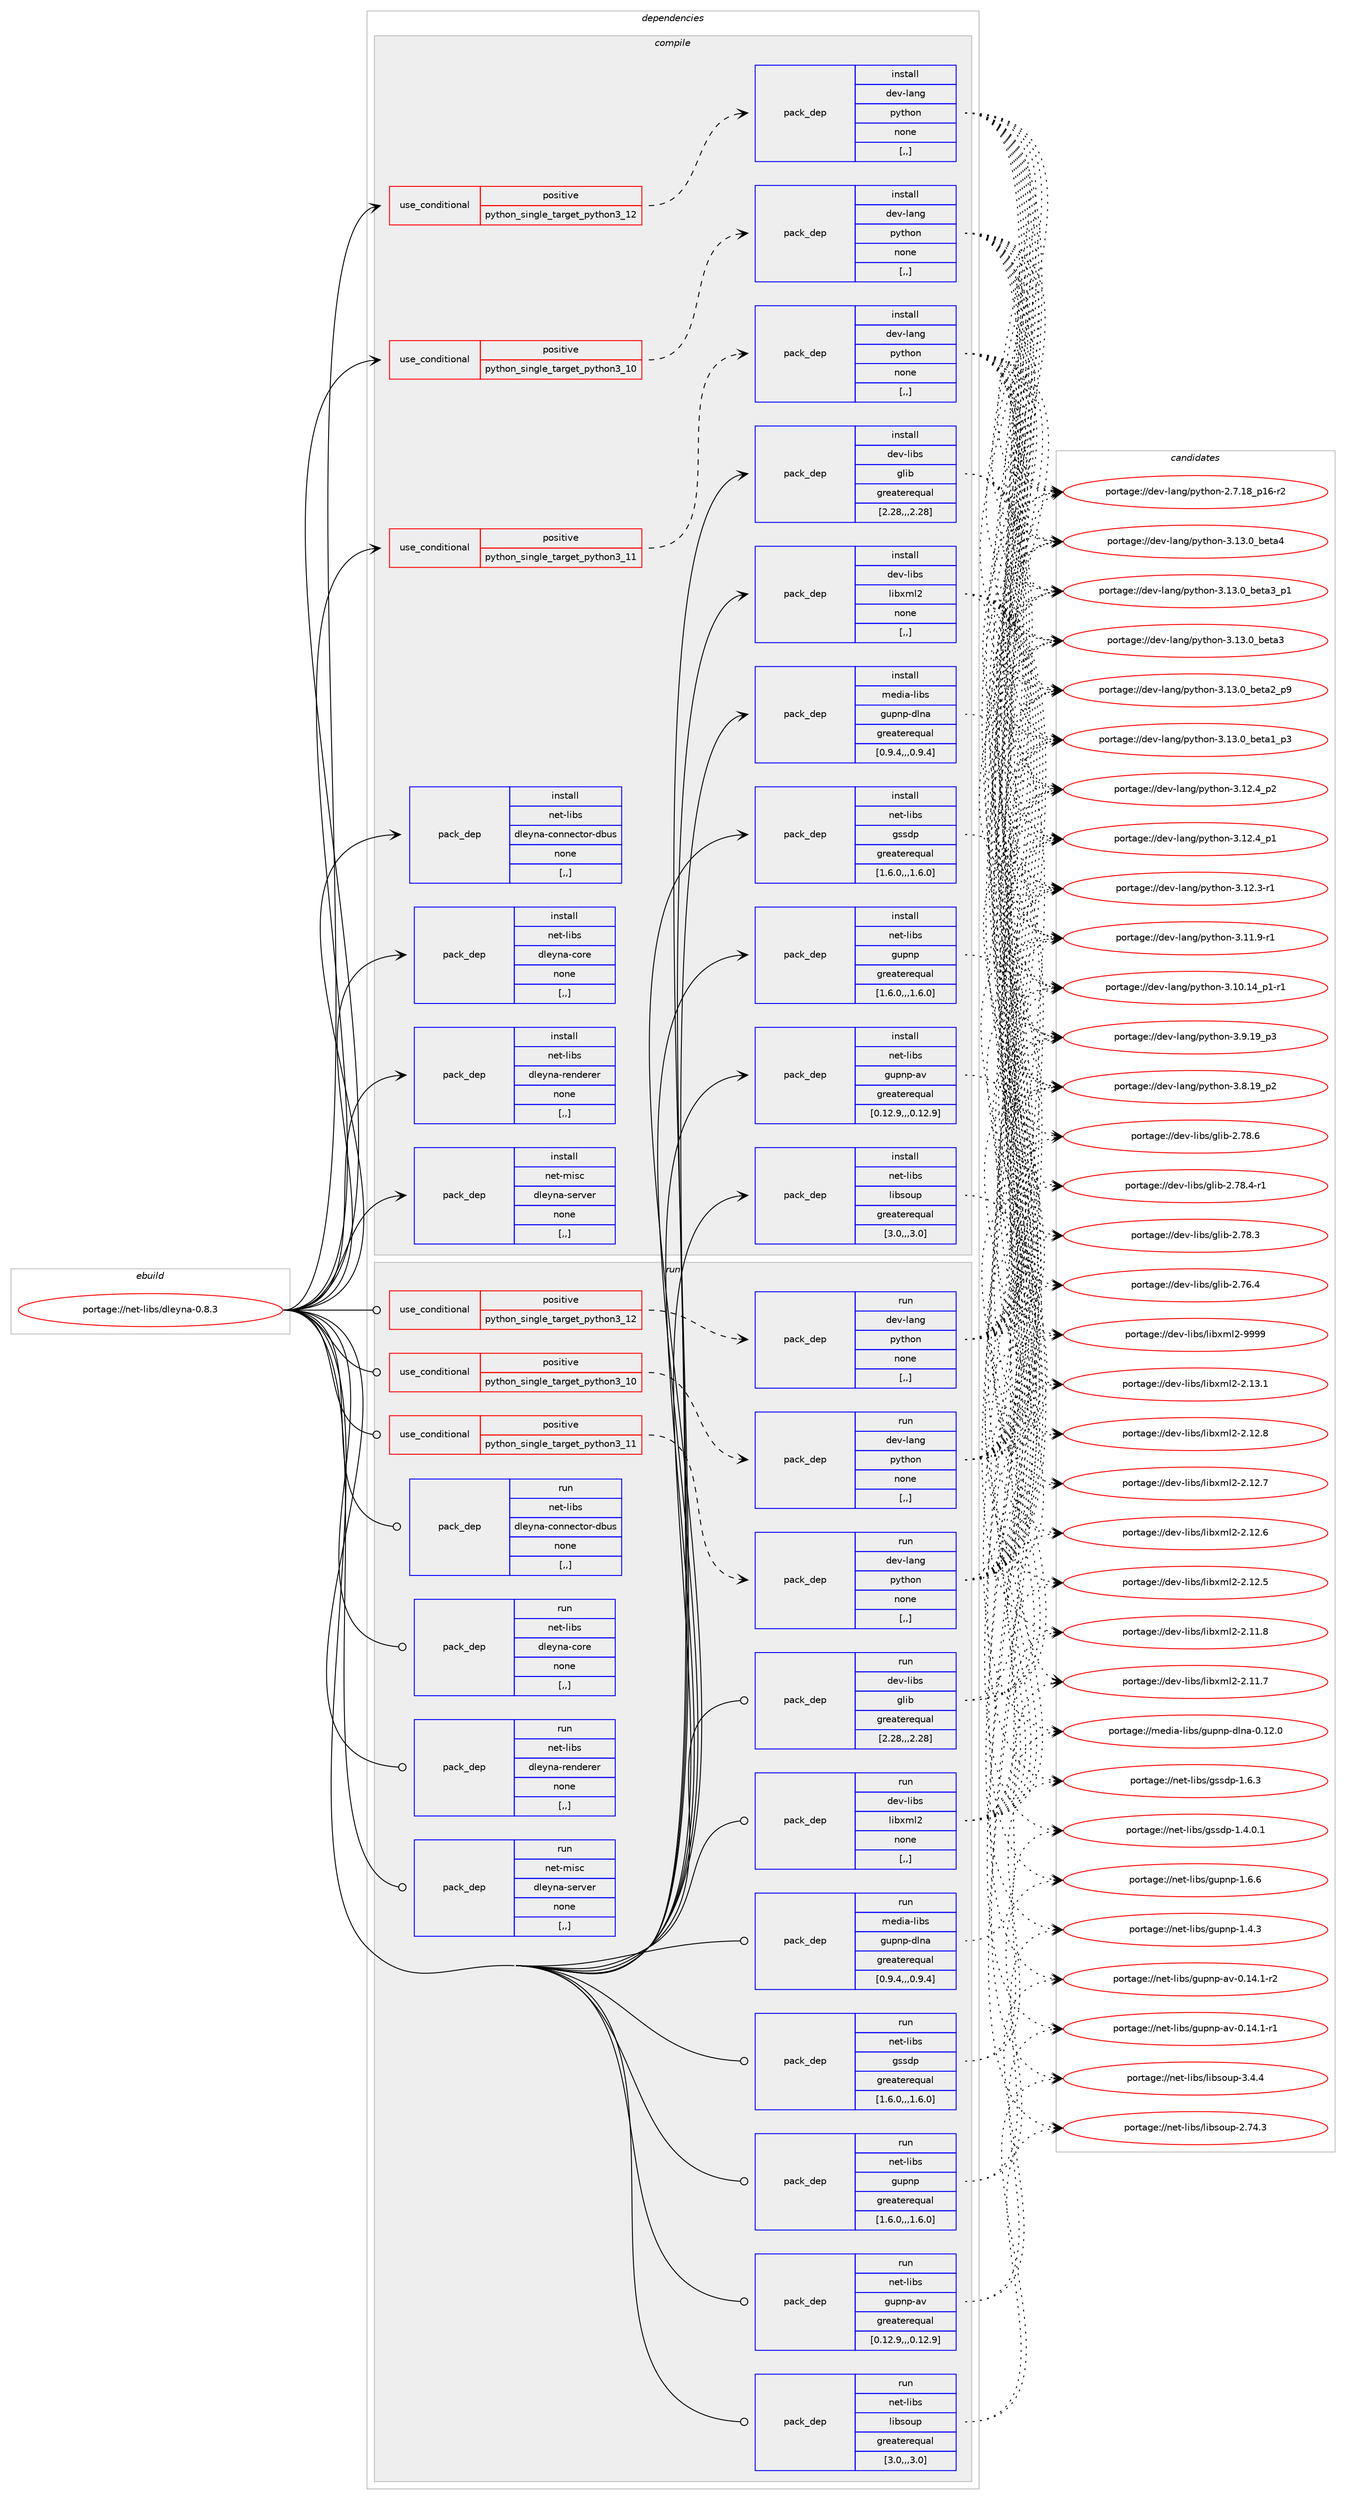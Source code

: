 digraph prolog {

# *************
# Graph options
# *************

newrank=true;
concentrate=true;
compound=true;
graph [rankdir=LR,fontname=Helvetica,fontsize=10,ranksep=1.5];#, ranksep=2.5, nodesep=0.2];
edge  [arrowhead=vee];
node  [fontname=Helvetica,fontsize=10];

# **********
# The ebuild
# **********

subgraph cluster_leftcol {
color=gray;
label=<<i>ebuild</i>>;
id [label="portage://net-libs/dleyna-0.8.3", color=red, width=4, href="../net-libs/dleyna-0.8.3.svg"];
}

# ****************
# The dependencies
# ****************

subgraph cluster_midcol {
color=gray;
label=<<i>dependencies</i>>;
subgraph cluster_compile {
fillcolor="#eeeeee";
style=filled;
label=<<i>compile</i>>;
subgraph cond93235 {
dependency357845 [label=<<TABLE BORDER="0" CELLBORDER="1" CELLSPACING="0" CELLPADDING="4"><TR><TD ROWSPAN="3" CELLPADDING="10">use_conditional</TD></TR><TR><TD>positive</TD></TR><TR><TD>python_single_target_python3_10</TD></TR></TABLE>>, shape=none, color=red];
subgraph pack261969 {
dependency357846 [label=<<TABLE BORDER="0" CELLBORDER="1" CELLSPACING="0" CELLPADDING="4" WIDTH="220"><TR><TD ROWSPAN="6" CELLPADDING="30">pack_dep</TD></TR><TR><TD WIDTH="110">install</TD></TR><TR><TD>dev-lang</TD></TR><TR><TD>python</TD></TR><TR><TD>none</TD></TR><TR><TD>[,,]</TD></TR></TABLE>>, shape=none, color=blue];
}
dependency357845:e -> dependency357846:w [weight=20,style="dashed",arrowhead="vee"];
}
id:e -> dependency357845:w [weight=20,style="solid",arrowhead="vee"];
subgraph cond93236 {
dependency357847 [label=<<TABLE BORDER="0" CELLBORDER="1" CELLSPACING="0" CELLPADDING="4"><TR><TD ROWSPAN="3" CELLPADDING="10">use_conditional</TD></TR><TR><TD>positive</TD></TR><TR><TD>python_single_target_python3_11</TD></TR></TABLE>>, shape=none, color=red];
subgraph pack261970 {
dependency357848 [label=<<TABLE BORDER="0" CELLBORDER="1" CELLSPACING="0" CELLPADDING="4" WIDTH="220"><TR><TD ROWSPAN="6" CELLPADDING="30">pack_dep</TD></TR><TR><TD WIDTH="110">install</TD></TR><TR><TD>dev-lang</TD></TR><TR><TD>python</TD></TR><TR><TD>none</TD></TR><TR><TD>[,,]</TD></TR></TABLE>>, shape=none, color=blue];
}
dependency357847:e -> dependency357848:w [weight=20,style="dashed",arrowhead="vee"];
}
id:e -> dependency357847:w [weight=20,style="solid",arrowhead="vee"];
subgraph cond93237 {
dependency357849 [label=<<TABLE BORDER="0" CELLBORDER="1" CELLSPACING="0" CELLPADDING="4"><TR><TD ROWSPAN="3" CELLPADDING="10">use_conditional</TD></TR><TR><TD>positive</TD></TR><TR><TD>python_single_target_python3_12</TD></TR></TABLE>>, shape=none, color=red];
subgraph pack261971 {
dependency357850 [label=<<TABLE BORDER="0" CELLBORDER="1" CELLSPACING="0" CELLPADDING="4" WIDTH="220"><TR><TD ROWSPAN="6" CELLPADDING="30">pack_dep</TD></TR><TR><TD WIDTH="110">install</TD></TR><TR><TD>dev-lang</TD></TR><TR><TD>python</TD></TR><TR><TD>none</TD></TR><TR><TD>[,,]</TD></TR></TABLE>>, shape=none, color=blue];
}
dependency357849:e -> dependency357850:w [weight=20,style="dashed",arrowhead="vee"];
}
id:e -> dependency357849:w [weight=20,style="solid",arrowhead="vee"];
subgraph pack261972 {
dependency357851 [label=<<TABLE BORDER="0" CELLBORDER="1" CELLSPACING="0" CELLPADDING="4" WIDTH="220"><TR><TD ROWSPAN="6" CELLPADDING="30">pack_dep</TD></TR><TR><TD WIDTH="110">install</TD></TR><TR><TD>dev-libs</TD></TR><TR><TD>glib</TD></TR><TR><TD>greaterequal</TD></TR><TR><TD>[2.28,,,2.28]</TD></TR></TABLE>>, shape=none, color=blue];
}
id:e -> dependency357851:w [weight=20,style="solid",arrowhead="vee"];
subgraph pack261973 {
dependency357852 [label=<<TABLE BORDER="0" CELLBORDER="1" CELLSPACING="0" CELLPADDING="4" WIDTH="220"><TR><TD ROWSPAN="6" CELLPADDING="30">pack_dep</TD></TR><TR><TD WIDTH="110">install</TD></TR><TR><TD>dev-libs</TD></TR><TR><TD>libxml2</TD></TR><TR><TD>none</TD></TR><TR><TD>[,,]</TD></TR></TABLE>>, shape=none, color=blue];
}
id:e -> dependency357852:w [weight=20,style="solid",arrowhead="vee"];
subgraph pack261974 {
dependency357853 [label=<<TABLE BORDER="0" CELLBORDER="1" CELLSPACING="0" CELLPADDING="4" WIDTH="220"><TR><TD ROWSPAN="6" CELLPADDING="30">pack_dep</TD></TR><TR><TD WIDTH="110">install</TD></TR><TR><TD>media-libs</TD></TR><TR><TD>gupnp-dlna</TD></TR><TR><TD>greaterequal</TD></TR><TR><TD>[0.9.4,,,0.9.4]</TD></TR></TABLE>>, shape=none, color=blue];
}
id:e -> dependency357853:w [weight=20,style="solid",arrowhead="vee"];
subgraph pack261975 {
dependency357854 [label=<<TABLE BORDER="0" CELLBORDER="1" CELLSPACING="0" CELLPADDING="4" WIDTH="220"><TR><TD ROWSPAN="6" CELLPADDING="30">pack_dep</TD></TR><TR><TD WIDTH="110">install</TD></TR><TR><TD>net-libs</TD></TR><TR><TD>gssdp</TD></TR><TR><TD>greaterequal</TD></TR><TR><TD>[1.6.0,,,1.6.0]</TD></TR></TABLE>>, shape=none, color=blue];
}
id:e -> dependency357854:w [weight=20,style="solid",arrowhead="vee"];
subgraph pack261976 {
dependency357855 [label=<<TABLE BORDER="0" CELLBORDER="1" CELLSPACING="0" CELLPADDING="4" WIDTH="220"><TR><TD ROWSPAN="6" CELLPADDING="30">pack_dep</TD></TR><TR><TD WIDTH="110">install</TD></TR><TR><TD>net-libs</TD></TR><TR><TD>gupnp</TD></TR><TR><TD>greaterequal</TD></TR><TR><TD>[1.6.0,,,1.6.0]</TD></TR></TABLE>>, shape=none, color=blue];
}
id:e -> dependency357855:w [weight=20,style="solid",arrowhead="vee"];
subgraph pack261977 {
dependency357856 [label=<<TABLE BORDER="0" CELLBORDER="1" CELLSPACING="0" CELLPADDING="4" WIDTH="220"><TR><TD ROWSPAN="6" CELLPADDING="30">pack_dep</TD></TR><TR><TD WIDTH="110">install</TD></TR><TR><TD>net-libs</TD></TR><TR><TD>gupnp-av</TD></TR><TR><TD>greaterequal</TD></TR><TR><TD>[0.12.9,,,0.12.9]</TD></TR></TABLE>>, shape=none, color=blue];
}
id:e -> dependency357856:w [weight=20,style="solid",arrowhead="vee"];
subgraph pack261978 {
dependency357857 [label=<<TABLE BORDER="0" CELLBORDER="1" CELLSPACING="0" CELLPADDING="4" WIDTH="220"><TR><TD ROWSPAN="6" CELLPADDING="30">pack_dep</TD></TR><TR><TD WIDTH="110">install</TD></TR><TR><TD>net-libs</TD></TR><TR><TD>libsoup</TD></TR><TR><TD>greaterequal</TD></TR><TR><TD>[3.0,,,3.0]</TD></TR></TABLE>>, shape=none, color=blue];
}
id:e -> dependency357857:w [weight=20,style="solid",arrowhead="vee"];
subgraph pack261979 {
dependency357858 [label=<<TABLE BORDER="0" CELLBORDER="1" CELLSPACING="0" CELLPADDING="4" WIDTH="220"><TR><TD ROWSPAN="6" CELLPADDING="30">pack_dep</TD></TR><TR><TD WIDTH="110">install</TD></TR><TR><TD>net-libs</TD></TR><TR><TD>dleyna-connector-dbus</TD></TR><TR><TD>none</TD></TR><TR><TD>[,,]</TD></TR></TABLE>>, shape=none, color=blue];
}
id:e -> dependency357858:w [weight=20,style="solid",arrowhead="vee"];
subgraph pack261980 {
dependency357859 [label=<<TABLE BORDER="0" CELLBORDER="1" CELLSPACING="0" CELLPADDING="4" WIDTH="220"><TR><TD ROWSPAN="6" CELLPADDING="30">pack_dep</TD></TR><TR><TD WIDTH="110">install</TD></TR><TR><TD>net-libs</TD></TR><TR><TD>dleyna-core</TD></TR><TR><TD>none</TD></TR><TR><TD>[,,]</TD></TR></TABLE>>, shape=none, color=blue];
}
id:e -> dependency357859:w [weight=20,style="solid",arrowhead="vee"];
subgraph pack261981 {
dependency357860 [label=<<TABLE BORDER="0" CELLBORDER="1" CELLSPACING="0" CELLPADDING="4" WIDTH="220"><TR><TD ROWSPAN="6" CELLPADDING="30">pack_dep</TD></TR><TR><TD WIDTH="110">install</TD></TR><TR><TD>net-libs</TD></TR><TR><TD>dleyna-renderer</TD></TR><TR><TD>none</TD></TR><TR><TD>[,,]</TD></TR></TABLE>>, shape=none, color=blue];
}
id:e -> dependency357860:w [weight=20,style="solid",arrowhead="vee"];
subgraph pack261982 {
dependency357861 [label=<<TABLE BORDER="0" CELLBORDER="1" CELLSPACING="0" CELLPADDING="4" WIDTH="220"><TR><TD ROWSPAN="6" CELLPADDING="30">pack_dep</TD></TR><TR><TD WIDTH="110">install</TD></TR><TR><TD>net-misc</TD></TR><TR><TD>dleyna-server</TD></TR><TR><TD>none</TD></TR><TR><TD>[,,]</TD></TR></TABLE>>, shape=none, color=blue];
}
id:e -> dependency357861:w [weight=20,style="solid",arrowhead="vee"];
}
subgraph cluster_compileandrun {
fillcolor="#eeeeee";
style=filled;
label=<<i>compile and run</i>>;
}
subgraph cluster_run {
fillcolor="#eeeeee";
style=filled;
label=<<i>run</i>>;
subgraph cond93238 {
dependency357862 [label=<<TABLE BORDER="0" CELLBORDER="1" CELLSPACING="0" CELLPADDING="4"><TR><TD ROWSPAN="3" CELLPADDING="10">use_conditional</TD></TR><TR><TD>positive</TD></TR><TR><TD>python_single_target_python3_10</TD></TR></TABLE>>, shape=none, color=red];
subgraph pack261983 {
dependency357863 [label=<<TABLE BORDER="0" CELLBORDER="1" CELLSPACING="0" CELLPADDING="4" WIDTH="220"><TR><TD ROWSPAN="6" CELLPADDING="30">pack_dep</TD></TR><TR><TD WIDTH="110">run</TD></TR><TR><TD>dev-lang</TD></TR><TR><TD>python</TD></TR><TR><TD>none</TD></TR><TR><TD>[,,]</TD></TR></TABLE>>, shape=none, color=blue];
}
dependency357862:e -> dependency357863:w [weight=20,style="dashed",arrowhead="vee"];
}
id:e -> dependency357862:w [weight=20,style="solid",arrowhead="odot"];
subgraph cond93239 {
dependency357864 [label=<<TABLE BORDER="0" CELLBORDER="1" CELLSPACING="0" CELLPADDING="4"><TR><TD ROWSPAN="3" CELLPADDING="10">use_conditional</TD></TR><TR><TD>positive</TD></TR><TR><TD>python_single_target_python3_11</TD></TR></TABLE>>, shape=none, color=red];
subgraph pack261984 {
dependency357865 [label=<<TABLE BORDER="0" CELLBORDER="1" CELLSPACING="0" CELLPADDING="4" WIDTH="220"><TR><TD ROWSPAN="6" CELLPADDING="30">pack_dep</TD></TR><TR><TD WIDTH="110">run</TD></TR><TR><TD>dev-lang</TD></TR><TR><TD>python</TD></TR><TR><TD>none</TD></TR><TR><TD>[,,]</TD></TR></TABLE>>, shape=none, color=blue];
}
dependency357864:e -> dependency357865:w [weight=20,style="dashed",arrowhead="vee"];
}
id:e -> dependency357864:w [weight=20,style="solid",arrowhead="odot"];
subgraph cond93240 {
dependency357866 [label=<<TABLE BORDER="0" CELLBORDER="1" CELLSPACING="0" CELLPADDING="4"><TR><TD ROWSPAN="3" CELLPADDING="10">use_conditional</TD></TR><TR><TD>positive</TD></TR><TR><TD>python_single_target_python3_12</TD></TR></TABLE>>, shape=none, color=red];
subgraph pack261985 {
dependency357867 [label=<<TABLE BORDER="0" CELLBORDER="1" CELLSPACING="0" CELLPADDING="4" WIDTH="220"><TR><TD ROWSPAN="6" CELLPADDING="30">pack_dep</TD></TR><TR><TD WIDTH="110">run</TD></TR><TR><TD>dev-lang</TD></TR><TR><TD>python</TD></TR><TR><TD>none</TD></TR><TR><TD>[,,]</TD></TR></TABLE>>, shape=none, color=blue];
}
dependency357866:e -> dependency357867:w [weight=20,style="dashed",arrowhead="vee"];
}
id:e -> dependency357866:w [weight=20,style="solid",arrowhead="odot"];
subgraph pack261986 {
dependency357868 [label=<<TABLE BORDER="0" CELLBORDER="1" CELLSPACING="0" CELLPADDING="4" WIDTH="220"><TR><TD ROWSPAN="6" CELLPADDING="30">pack_dep</TD></TR><TR><TD WIDTH="110">run</TD></TR><TR><TD>dev-libs</TD></TR><TR><TD>glib</TD></TR><TR><TD>greaterequal</TD></TR><TR><TD>[2.28,,,2.28]</TD></TR></TABLE>>, shape=none, color=blue];
}
id:e -> dependency357868:w [weight=20,style="solid",arrowhead="odot"];
subgraph pack261987 {
dependency357869 [label=<<TABLE BORDER="0" CELLBORDER="1" CELLSPACING="0" CELLPADDING="4" WIDTH="220"><TR><TD ROWSPAN="6" CELLPADDING="30">pack_dep</TD></TR><TR><TD WIDTH="110">run</TD></TR><TR><TD>dev-libs</TD></TR><TR><TD>libxml2</TD></TR><TR><TD>none</TD></TR><TR><TD>[,,]</TD></TR></TABLE>>, shape=none, color=blue];
}
id:e -> dependency357869:w [weight=20,style="solid",arrowhead="odot"];
subgraph pack261988 {
dependency357870 [label=<<TABLE BORDER="0" CELLBORDER="1" CELLSPACING="0" CELLPADDING="4" WIDTH="220"><TR><TD ROWSPAN="6" CELLPADDING="30">pack_dep</TD></TR><TR><TD WIDTH="110">run</TD></TR><TR><TD>media-libs</TD></TR><TR><TD>gupnp-dlna</TD></TR><TR><TD>greaterequal</TD></TR><TR><TD>[0.9.4,,,0.9.4]</TD></TR></TABLE>>, shape=none, color=blue];
}
id:e -> dependency357870:w [weight=20,style="solid",arrowhead="odot"];
subgraph pack261989 {
dependency357871 [label=<<TABLE BORDER="0" CELLBORDER="1" CELLSPACING="0" CELLPADDING="4" WIDTH="220"><TR><TD ROWSPAN="6" CELLPADDING="30">pack_dep</TD></TR><TR><TD WIDTH="110">run</TD></TR><TR><TD>net-libs</TD></TR><TR><TD>gssdp</TD></TR><TR><TD>greaterequal</TD></TR><TR><TD>[1.6.0,,,1.6.0]</TD></TR></TABLE>>, shape=none, color=blue];
}
id:e -> dependency357871:w [weight=20,style="solid",arrowhead="odot"];
subgraph pack261990 {
dependency357872 [label=<<TABLE BORDER="0" CELLBORDER="1" CELLSPACING="0" CELLPADDING="4" WIDTH="220"><TR><TD ROWSPAN="6" CELLPADDING="30">pack_dep</TD></TR><TR><TD WIDTH="110">run</TD></TR><TR><TD>net-libs</TD></TR><TR><TD>gupnp</TD></TR><TR><TD>greaterequal</TD></TR><TR><TD>[1.6.0,,,1.6.0]</TD></TR></TABLE>>, shape=none, color=blue];
}
id:e -> dependency357872:w [weight=20,style="solid",arrowhead="odot"];
subgraph pack261991 {
dependency357873 [label=<<TABLE BORDER="0" CELLBORDER="1" CELLSPACING="0" CELLPADDING="4" WIDTH="220"><TR><TD ROWSPAN="6" CELLPADDING="30">pack_dep</TD></TR><TR><TD WIDTH="110">run</TD></TR><TR><TD>net-libs</TD></TR><TR><TD>gupnp-av</TD></TR><TR><TD>greaterequal</TD></TR><TR><TD>[0.12.9,,,0.12.9]</TD></TR></TABLE>>, shape=none, color=blue];
}
id:e -> dependency357873:w [weight=20,style="solid",arrowhead="odot"];
subgraph pack261992 {
dependency357874 [label=<<TABLE BORDER="0" CELLBORDER="1" CELLSPACING="0" CELLPADDING="4" WIDTH="220"><TR><TD ROWSPAN="6" CELLPADDING="30">pack_dep</TD></TR><TR><TD WIDTH="110">run</TD></TR><TR><TD>net-libs</TD></TR><TR><TD>libsoup</TD></TR><TR><TD>greaterequal</TD></TR><TR><TD>[3.0,,,3.0]</TD></TR></TABLE>>, shape=none, color=blue];
}
id:e -> dependency357874:w [weight=20,style="solid",arrowhead="odot"];
subgraph pack261993 {
dependency357875 [label=<<TABLE BORDER="0" CELLBORDER="1" CELLSPACING="0" CELLPADDING="4" WIDTH="220"><TR><TD ROWSPAN="6" CELLPADDING="30">pack_dep</TD></TR><TR><TD WIDTH="110">run</TD></TR><TR><TD>net-libs</TD></TR><TR><TD>dleyna-connector-dbus</TD></TR><TR><TD>none</TD></TR><TR><TD>[,,]</TD></TR></TABLE>>, shape=none, color=blue];
}
id:e -> dependency357875:w [weight=20,style="solid",arrowhead="odot"];
subgraph pack261994 {
dependency357876 [label=<<TABLE BORDER="0" CELLBORDER="1" CELLSPACING="0" CELLPADDING="4" WIDTH="220"><TR><TD ROWSPAN="6" CELLPADDING="30">pack_dep</TD></TR><TR><TD WIDTH="110">run</TD></TR><TR><TD>net-libs</TD></TR><TR><TD>dleyna-core</TD></TR><TR><TD>none</TD></TR><TR><TD>[,,]</TD></TR></TABLE>>, shape=none, color=blue];
}
id:e -> dependency357876:w [weight=20,style="solid",arrowhead="odot"];
subgraph pack261995 {
dependency357877 [label=<<TABLE BORDER="0" CELLBORDER="1" CELLSPACING="0" CELLPADDING="4" WIDTH="220"><TR><TD ROWSPAN="6" CELLPADDING="30">pack_dep</TD></TR><TR><TD WIDTH="110">run</TD></TR><TR><TD>net-libs</TD></TR><TR><TD>dleyna-renderer</TD></TR><TR><TD>none</TD></TR><TR><TD>[,,]</TD></TR></TABLE>>, shape=none, color=blue];
}
id:e -> dependency357877:w [weight=20,style="solid",arrowhead="odot"];
subgraph pack261996 {
dependency357878 [label=<<TABLE BORDER="0" CELLBORDER="1" CELLSPACING="0" CELLPADDING="4" WIDTH="220"><TR><TD ROWSPAN="6" CELLPADDING="30">pack_dep</TD></TR><TR><TD WIDTH="110">run</TD></TR><TR><TD>net-misc</TD></TR><TR><TD>dleyna-server</TD></TR><TR><TD>none</TD></TR><TR><TD>[,,]</TD></TR></TABLE>>, shape=none, color=blue];
}
id:e -> dependency357878:w [weight=20,style="solid",arrowhead="odot"];
}
}

# **************
# The candidates
# **************

subgraph cluster_choices {
rank=same;
color=gray;
label=<<i>candidates</i>>;

subgraph choice261969 {
color=black;
nodesep=1;
choice1001011184510897110103471121211161041111104551464951464895981011169752 [label="portage://dev-lang/python-3.13.0_beta4", color=red, width=4,href="../dev-lang/python-3.13.0_beta4.svg"];
choice10010111845108971101034711212111610411111045514649514648959810111697519511249 [label="portage://dev-lang/python-3.13.0_beta3_p1", color=red, width=4,href="../dev-lang/python-3.13.0_beta3_p1.svg"];
choice1001011184510897110103471121211161041111104551464951464895981011169751 [label="portage://dev-lang/python-3.13.0_beta3", color=red, width=4,href="../dev-lang/python-3.13.0_beta3.svg"];
choice10010111845108971101034711212111610411111045514649514648959810111697509511257 [label="portage://dev-lang/python-3.13.0_beta2_p9", color=red, width=4,href="../dev-lang/python-3.13.0_beta2_p9.svg"];
choice10010111845108971101034711212111610411111045514649514648959810111697499511251 [label="portage://dev-lang/python-3.13.0_beta1_p3", color=red, width=4,href="../dev-lang/python-3.13.0_beta1_p3.svg"];
choice100101118451089711010347112121116104111110455146495046529511250 [label="portage://dev-lang/python-3.12.4_p2", color=red, width=4,href="../dev-lang/python-3.12.4_p2.svg"];
choice100101118451089711010347112121116104111110455146495046529511249 [label="portage://dev-lang/python-3.12.4_p1", color=red, width=4,href="../dev-lang/python-3.12.4_p1.svg"];
choice100101118451089711010347112121116104111110455146495046514511449 [label="portage://dev-lang/python-3.12.3-r1", color=red, width=4,href="../dev-lang/python-3.12.3-r1.svg"];
choice100101118451089711010347112121116104111110455146494946574511449 [label="portage://dev-lang/python-3.11.9-r1", color=red, width=4,href="../dev-lang/python-3.11.9-r1.svg"];
choice100101118451089711010347112121116104111110455146494846495295112494511449 [label="portage://dev-lang/python-3.10.14_p1-r1", color=red, width=4,href="../dev-lang/python-3.10.14_p1-r1.svg"];
choice100101118451089711010347112121116104111110455146574649579511251 [label="portage://dev-lang/python-3.9.19_p3", color=red, width=4,href="../dev-lang/python-3.9.19_p3.svg"];
choice100101118451089711010347112121116104111110455146564649579511250 [label="portage://dev-lang/python-3.8.19_p2", color=red, width=4,href="../dev-lang/python-3.8.19_p2.svg"];
choice100101118451089711010347112121116104111110455046554649569511249544511450 [label="portage://dev-lang/python-2.7.18_p16-r2", color=red, width=4,href="../dev-lang/python-2.7.18_p16-r2.svg"];
dependency357846:e -> choice1001011184510897110103471121211161041111104551464951464895981011169752:w [style=dotted,weight="100"];
dependency357846:e -> choice10010111845108971101034711212111610411111045514649514648959810111697519511249:w [style=dotted,weight="100"];
dependency357846:e -> choice1001011184510897110103471121211161041111104551464951464895981011169751:w [style=dotted,weight="100"];
dependency357846:e -> choice10010111845108971101034711212111610411111045514649514648959810111697509511257:w [style=dotted,weight="100"];
dependency357846:e -> choice10010111845108971101034711212111610411111045514649514648959810111697499511251:w [style=dotted,weight="100"];
dependency357846:e -> choice100101118451089711010347112121116104111110455146495046529511250:w [style=dotted,weight="100"];
dependency357846:e -> choice100101118451089711010347112121116104111110455146495046529511249:w [style=dotted,weight="100"];
dependency357846:e -> choice100101118451089711010347112121116104111110455146495046514511449:w [style=dotted,weight="100"];
dependency357846:e -> choice100101118451089711010347112121116104111110455146494946574511449:w [style=dotted,weight="100"];
dependency357846:e -> choice100101118451089711010347112121116104111110455146494846495295112494511449:w [style=dotted,weight="100"];
dependency357846:e -> choice100101118451089711010347112121116104111110455146574649579511251:w [style=dotted,weight="100"];
dependency357846:e -> choice100101118451089711010347112121116104111110455146564649579511250:w [style=dotted,weight="100"];
dependency357846:e -> choice100101118451089711010347112121116104111110455046554649569511249544511450:w [style=dotted,weight="100"];
}
subgraph choice261970 {
color=black;
nodesep=1;
choice1001011184510897110103471121211161041111104551464951464895981011169752 [label="portage://dev-lang/python-3.13.0_beta4", color=red, width=4,href="../dev-lang/python-3.13.0_beta4.svg"];
choice10010111845108971101034711212111610411111045514649514648959810111697519511249 [label="portage://dev-lang/python-3.13.0_beta3_p1", color=red, width=4,href="../dev-lang/python-3.13.0_beta3_p1.svg"];
choice1001011184510897110103471121211161041111104551464951464895981011169751 [label="portage://dev-lang/python-3.13.0_beta3", color=red, width=4,href="../dev-lang/python-3.13.0_beta3.svg"];
choice10010111845108971101034711212111610411111045514649514648959810111697509511257 [label="portage://dev-lang/python-3.13.0_beta2_p9", color=red, width=4,href="../dev-lang/python-3.13.0_beta2_p9.svg"];
choice10010111845108971101034711212111610411111045514649514648959810111697499511251 [label="portage://dev-lang/python-3.13.0_beta1_p3", color=red, width=4,href="../dev-lang/python-3.13.0_beta1_p3.svg"];
choice100101118451089711010347112121116104111110455146495046529511250 [label="portage://dev-lang/python-3.12.4_p2", color=red, width=4,href="../dev-lang/python-3.12.4_p2.svg"];
choice100101118451089711010347112121116104111110455146495046529511249 [label="portage://dev-lang/python-3.12.4_p1", color=red, width=4,href="../dev-lang/python-3.12.4_p1.svg"];
choice100101118451089711010347112121116104111110455146495046514511449 [label="portage://dev-lang/python-3.12.3-r1", color=red, width=4,href="../dev-lang/python-3.12.3-r1.svg"];
choice100101118451089711010347112121116104111110455146494946574511449 [label="portage://dev-lang/python-3.11.9-r1", color=red, width=4,href="../dev-lang/python-3.11.9-r1.svg"];
choice100101118451089711010347112121116104111110455146494846495295112494511449 [label="portage://dev-lang/python-3.10.14_p1-r1", color=red, width=4,href="../dev-lang/python-3.10.14_p1-r1.svg"];
choice100101118451089711010347112121116104111110455146574649579511251 [label="portage://dev-lang/python-3.9.19_p3", color=red, width=4,href="../dev-lang/python-3.9.19_p3.svg"];
choice100101118451089711010347112121116104111110455146564649579511250 [label="portage://dev-lang/python-3.8.19_p2", color=red, width=4,href="../dev-lang/python-3.8.19_p2.svg"];
choice100101118451089711010347112121116104111110455046554649569511249544511450 [label="portage://dev-lang/python-2.7.18_p16-r2", color=red, width=4,href="../dev-lang/python-2.7.18_p16-r2.svg"];
dependency357848:e -> choice1001011184510897110103471121211161041111104551464951464895981011169752:w [style=dotted,weight="100"];
dependency357848:e -> choice10010111845108971101034711212111610411111045514649514648959810111697519511249:w [style=dotted,weight="100"];
dependency357848:e -> choice1001011184510897110103471121211161041111104551464951464895981011169751:w [style=dotted,weight="100"];
dependency357848:e -> choice10010111845108971101034711212111610411111045514649514648959810111697509511257:w [style=dotted,weight="100"];
dependency357848:e -> choice10010111845108971101034711212111610411111045514649514648959810111697499511251:w [style=dotted,weight="100"];
dependency357848:e -> choice100101118451089711010347112121116104111110455146495046529511250:w [style=dotted,weight="100"];
dependency357848:e -> choice100101118451089711010347112121116104111110455146495046529511249:w [style=dotted,weight="100"];
dependency357848:e -> choice100101118451089711010347112121116104111110455146495046514511449:w [style=dotted,weight="100"];
dependency357848:e -> choice100101118451089711010347112121116104111110455146494946574511449:w [style=dotted,weight="100"];
dependency357848:e -> choice100101118451089711010347112121116104111110455146494846495295112494511449:w [style=dotted,weight="100"];
dependency357848:e -> choice100101118451089711010347112121116104111110455146574649579511251:w [style=dotted,weight="100"];
dependency357848:e -> choice100101118451089711010347112121116104111110455146564649579511250:w [style=dotted,weight="100"];
dependency357848:e -> choice100101118451089711010347112121116104111110455046554649569511249544511450:w [style=dotted,weight="100"];
}
subgraph choice261971 {
color=black;
nodesep=1;
choice1001011184510897110103471121211161041111104551464951464895981011169752 [label="portage://dev-lang/python-3.13.0_beta4", color=red, width=4,href="../dev-lang/python-3.13.0_beta4.svg"];
choice10010111845108971101034711212111610411111045514649514648959810111697519511249 [label="portage://dev-lang/python-3.13.0_beta3_p1", color=red, width=4,href="../dev-lang/python-3.13.0_beta3_p1.svg"];
choice1001011184510897110103471121211161041111104551464951464895981011169751 [label="portage://dev-lang/python-3.13.0_beta3", color=red, width=4,href="../dev-lang/python-3.13.0_beta3.svg"];
choice10010111845108971101034711212111610411111045514649514648959810111697509511257 [label="portage://dev-lang/python-3.13.0_beta2_p9", color=red, width=4,href="../dev-lang/python-3.13.0_beta2_p9.svg"];
choice10010111845108971101034711212111610411111045514649514648959810111697499511251 [label="portage://dev-lang/python-3.13.0_beta1_p3", color=red, width=4,href="../dev-lang/python-3.13.0_beta1_p3.svg"];
choice100101118451089711010347112121116104111110455146495046529511250 [label="portage://dev-lang/python-3.12.4_p2", color=red, width=4,href="../dev-lang/python-3.12.4_p2.svg"];
choice100101118451089711010347112121116104111110455146495046529511249 [label="portage://dev-lang/python-3.12.4_p1", color=red, width=4,href="../dev-lang/python-3.12.4_p1.svg"];
choice100101118451089711010347112121116104111110455146495046514511449 [label="portage://dev-lang/python-3.12.3-r1", color=red, width=4,href="../dev-lang/python-3.12.3-r1.svg"];
choice100101118451089711010347112121116104111110455146494946574511449 [label="portage://dev-lang/python-3.11.9-r1", color=red, width=4,href="../dev-lang/python-3.11.9-r1.svg"];
choice100101118451089711010347112121116104111110455146494846495295112494511449 [label="portage://dev-lang/python-3.10.14_p1-r1", color=red, width=4,href="../dev-lang/python-3.10.14_p1-r1.svg"];
choice100101118451089711010347112121116104111110455146574649579511251 [label="portage://dev-lang/python-3.9.19_p3", color=red, width=4,href="../dev-lang/python-3.9.19_p3.svg"];
choice100101118451089711010347112121116104111110455146564649579511250 [label="portage://dev-lang/python-3.8.19_p2", color=red, width=4,href="../dev-lang/python-3.8.19_p2.svg"];
choice100101118451089711010347112121116104111110455046554649569511249544511450 [label="portage://dev-lang/python-2.7.18_p16-r2", color=red, width=4,href="../dev-lang/python-2.7.18_p16-r2.svg"];
dependency357850:e -> choice1001011184510897110103471121211161041111104551464951464895981011169752:w [style=dotted,weight="100"];
dependency357850:e -> choice10010111845108971101034711212111610411111045514649514648959810111697519511249:w [style=dotted,weight="100"];
dependency357850:e -> choice1001011184510897110103471121211161041111104551464951464895981011169751:w [style=dotted,weight="100"];
dependency357850:e -> choice10010111845108971101034711212111610411111045514649514648959810111697509511257:w [style=dotted,weight="100"];
dependency357850:e -> choice10010111845108971101034711212111610411111045514649514648959810111697499511251:w [style=dotted,weight="100"];
dependency357850:e -> choice100101118451089711010347112121116104111110455146495046529511250:w [style=dotted,weight="100"];
dependency357850:e -> choice100101118451089711010347112121116104111110455146495046529511249:w [style=dotted,weight="100"];
dependency357850:e -> choice100101118451089711010347112121116104111110455146495046514511449:w [style=dotted,weight="100"];
dependency357850:e -> choice100101118451089711010347112121116104111110455146494946574511449:w [style=dotted,weight="100"];
dependency357850:e -> choice100101118451089711010347112121116104111110455146494846495295112494511449:w [style=dotted,weight="100"];
dependency357850:e -> choice100101118451089711010347112121116104111110455146574649579511251:w [style=dotted,weight="100"];
dependency357850:e -> choice100101118451089711010347112121116104111110455146564649579511250:w [style=dotted,weight="100"];
dependency357850:e -> choice100101118451089711010347112121116104111110455046554649569511249544511450:w [style=dotted,weight="100"];
}
subgraph choice261972 {
color=black;
nodesep=1;
choice1001011184510810598115471031081059845504655564654 [label="portage://dev-libs/glib-2.78.6", color=red, width=4,href="../dev-libs/glib-2.78.6.svg"];
choice10010111845108105981154710310810598455046555646524511449 [label="portage://dev-libs/glib-2.78.4-r1", color=red, width=4,href="../dev-libs/glib-2.78.4-r1.svg"];
choice1001011184510810598115471031081059845504655564651 [label="portage://dev-libs/glib-2.78.3", color=red, width=4,href="../dev-libs/glib-2.78.3.svg"];
choice1001011184510810598115471031081059845504655544652 [label="portage://dev-libs/glib-2.76.4", color=red, width=4,href="../dev-libs/glib-2.76.4.svg"];
dependency357851:e -> choice1001011184510810598115471031081059845504655564654:w [style=dotted,weight="100"];
dependency357851:e -> choice10010111845108105981154710310810598455046555646524511449:w [style=dotted,weight="100"];
dependency357851:e -> choice1001011184510810598115471031081059845504655564651:w [style=dotted,weight="100"];
dependency357851:e -> choice1001011184510810598115471031081059845504655544652:w [style=dotted,weight="100"];
}
subgraph choice261973 {
color=black;
nodesep=1;
choice10010111845108105981154710810598120109108504557575757 [label="portage://dev-libs/libxml2-9999", color=red, width=4,href="../dev-libs/libxml2-9999.svg"];
choice100101118451081059811547108105981201091085045504649514649 [label="portage://dev-libs/libxml2-2.13.1", color=red, width=4,href="../dev-libs/libxml2-2.13.1.svg"];
choice100101118451081059811547108105981201091085045504649504656 [label="portage://dev-libs/libxml2-2.12.8", color=red, width=4,href="../dev-libs/libxml2-2.12.8.svg"];
choice100101118451081059811547108105981201091085045504649504655 [label="portage://dev-libs/libxml2-2.12.7", color=red, width=4,href="../dev-libs/libxml2-2.12.7.svg"];
choice100101118451081059811547108105981201091085045504649504654 [label="portage://dev-libs/libxml2-2.12.6", color=red, width=4,href="../dev-libs/libxml2-2.12.6.svg"];
choice100101118451081059811547108105981201091085045504649504653 [label="portage://dev-libs/libxml2-2.12.5", color=red, width=4,href="../dev-libs/libxml2-2.12.5.svg"];
choice100101118451081059811547108105981201091085045504649494656 [label="portage://dev-libs/libxml2-2.11.8", color=red, width=4,href="../dev-libs/libxml2-2.11.8.svg"];
choice100101118451081059811547108105981201091085045504649494655 [label="portage://dev-libs/libxml2-2.11.7", color=red, width=4,href="../dev-libs/libxml2-2.11.7.svg"];
dependency357852:e -> choice10010111845108105981154710810598120109108504557575757:w [style=dotted,weight="100"];
dependency357852:e -> choice100101118451081059811547108105981201091085045504649514649:w [style=dotted,weight="100"];
dependency357852:e -> choice100101118451081059811547108105981201091085045504649504656:w [style=dotted,weight="100"];
dependency357852:e -> choice100101118451081059811547108105981201091085045504649504655:w [style=dotted,weight="100"];
dependency357852:e -> choice100101118451081059811547108105981201091085045504649504654:w [style=dotted,weight="100"];
dependency357852:e -> choice100101118451081059811547108105981201091085045504649504653:w [style=dotted,weight="100"];
dependency357852:e -> choice100101118451081059811547108105981201091085045504649494656:w [style=dotted,weight="100"];
dependency357852:e -> choice100101118451081059811547108105981201091085045504649494655:w [style=dotted,weight="100"];
}
subgraph choice261974 {
color=black;
nodesep=1;
choice10910110010597451081059811547103117112110112451001081109745484649504648 [label="portage://media-libs/gupnp-dlna-0.12.0", color=red, width=4,href="../media-libs/gupnp-dlna-0.12.0.svg"];
dependency357853:e -> choice10910110010597451081059811547103117112110112451001081109745484649504648:w [style=dotted,weight="100"];
}
subgraph choice261975 {
color=black;
nodesep=1;
choice110101116451081059811547103115115100112454946544651 [label="portage://net-libs/gssdp-1.6.3", color=red, width=4,href="../net-libs/gssdp-1.6.3.svg"];
choice1101011164510810598115471031151151001124549465246484649 [label="portage://net-libs/gssdp-1.4.0.1", color=red, width=4,href="../net-libs/gssdp-1.4.0.1.svg"];
dependency357854:e -> choice110101116451081059811547103115115100112454946544651:w [style=dotted,weight="100"];
dependency357854:e -> choice1101011164510810598115471031151151001124549465246484649:w [style=dotted,weight="100"];
}
subgraph choice261976 {
color=black;
nodesep=1;
choice110101116451081059811547103117112110112454946544654 [label="portage://net-libs/gupnp-1.6.6", color=red, width=4,href="../net-libs/gupnp-1.6.6.svg"];
choice110101116451081059811547103117112110112454946524651 [label="portage://net-libs/gupnp-1.4.3", color=red, width=4,href="../net-libs/gupnp-1.4.3.svg"];
dependency357855:e -> choice110101116451081059811547103117112110112454946544654:w [style=dotted,weight="100"];
dependency357855:e -> choice110101116451081059811547103117112110112454946524651:w [style=dotted,weight="100"];
}
subgraph choice261977 {
color=black;
nodesep=1;
choice1101011164510810598115471031171121101124597118454846495246494511450 [label="portage://net-libs/gupnp-av-0.14.1-r2", color=red, width=4,href="../net-libs/gupnp-av-0.14.1-r2.svg"];
choice1101011164510810598115471031171121101124597118454846495246494511449 [label="portage://net-libs/gupnp-av-0.14.1-r1", color=red, width=4,href="../net-libs/gupnp-av-0.14.1-r1.svg"];
dependency357856:e -> choice1101011164510810598115471031171121101124597118454846495246494511450:w [style=dotted,weight="100"];
dependency357856:e -> choice1101011164510810598115471031171121101124597118454846495246494511449:w [style=dotted,weight="100"];
}
subgraph choice261978 {
color=black;
nodesep=1;
choice11010111645108105981154710810598115111117112455146524652 [label="portage://net-libs/libsoup-3.4.4", color=red, width=4,href="../net-libs/libsoup-3.4.4.svg"];
choice1101011164510810598115471081059811511111711245504655524651 [label="portage://net-libs/libsoup-2.74.3", color=red, width=4,href="../net-libs/libsoup-2.74.3.svg"];
dependency357857:e -> choice11010111645108105981154710810598115111117112455146524652:w [style=dotted,weight="100"];
dependency357857:e -> choice1101011164510810598115471081059811511111711245504655524651:w [style=dotted,weight="100"];
}
subgraph choice261979 {
color=black;
nodesep=1;
}
subgraph choice261980 {
color=black;
nodesep=1;
}
subgraph choice261981 {
color=black;
nodesep=1;
}
subgraph choice261982 {
color=black;
nodesep=1;
}
subgraph choice261983 {
color=black;
nodesep=1;
choice1001011184510897110103471121211161041111104551464951464895981011169752 [label="portage://dev-lang/python-3.13.0_beta4", color=red, width=4,href="../dev-lang/python-3.13.0_beta4.svg"];
choice10010111845108971101034711212111610411111045514649514648959810111697519511249 [label="portage://dev-lang/python-3.13.0_beta3_p1", color=red, width=4,href="../dev-lang/python-3.13.0_beta3_p1.svg"];
choice1001011184510897110103471121211161041111104551464951464895981011169751 [label="portage://dev-lang/python-3.13.0_beta3", color=red, width=4,href="../dev-lang/python-3.13.0_beta3.svg"];
choice10010111845108971101034711212111610411111045514649514648959810111697509511257 [label="portage://dev-lang/python-3.13.0_beta2_p9", color=red, width=4,href="../dev-lang/python-3.13.0_beta2_p9.svg"];
choice10010111845108971101034711212111610411111045514649514648959810111697499511251 [label="portage://dev-lang/python-3.13.0_beta1_p3", color=red, width=4,href="../dev-lang/python-3.13.0_beta1_p3.svg"];
choice100101118451089711010347112121116104111110455146495046529511250 [label="portage://dev-lang/python-3.12.4_p2", color=red, width=4,href="../dev-lang/python-3.12.4_p2.svg"];
choice100101118451089711010347112121116104111110455146495046529511249 [label="portage://dev-lang/python-3.12.4_p1", color=red, width=4,href="../dev-lang/python-3.12.4_p1.svg"];
choice100101118451089711010347112121116104111110455146495046514511449 [label="portage://dev-lang/python-3.12.3-r1", color=red, width=4,href="../dev-lang/python-3.12.3-r1.svg"];
choice100101118451089711010347112121116104111110455146494946574511449 [label="portage://dev-lang/python-3.11.9-r1", color=red, width=4,href="../dev-lang/python-3.11.9-r1.svg"];
choice100101118451089711010347112121116104111110455146494846495295112494511449 [label="portage://dev-lang/python-3.10.14_p1-r1", color=red, width=4,href="../dev-lang/python-3.10.14_p1-r1.svg"];
choice100101118451089711010347112121116104111110455146574649579511251 [label="portage://dev-lang/python-3.9.19_p3", color=red, width=4,href="../dev-lang/python-3.9.19_p3.svg"];
choice100101118451089711010347112121116104111110455146564649579511250 [label="portage://dev-lang/python-3.8.19_p2", color=red, width=4,href="../dev-lang/python-3.8.19_p2.svg"];
choice100101118451089711010347112121116104111110455046554649569511249544511450 [label="portage://dev-lang/python-2.7.18_p16-r2", color=red, width=4,href="../dev-lang/python-2.7.18_p16-r2.svg"];
dependency357863:e -> choice1001011184510897110103471121211161041111104551464951464895981011169752:w [style=dotted,weight="100"];
dependency357863:e -> choice10010111845108971101034711212111610411111045514649514648959810111697519511249:w [style=dotted,weight="100"];
dependency357863:e -> choice1001011184510897110103471121211161041111104551464951464895981011169751:w [style=dotted,weight="100"];
dependency357863:e -> choice10010111845108971101034711212111610411111045514649514648959810111697509511257:w [style=dotted,weight="100"];
dependency357863:e -> choice10010111845108971101034711212111610411111045514649514648959810111697499511251:w [style=dotted,weight="100"];
dependency357863:e -> choice100101118451089711010347112121116104111110455146495046529511250:w [style=dotted,weight="100"];
dependency357863:e -> choice100101118451089711010347112121116104111110455146495046529511249:w [style=dotted,weight="100"];
dependency357863:e -> choice100101118451089711010347112121116104111110455146495046514511449:w [style=dotted,weight="100"];
dependency357863:e -> choice100101118451089711010347112121116104111110455146494946574511449:w [style=dotted,weight="100"];
dependency357863:e -> choice100101118451089711010347112121116104111110455146494846495295112494511449:w [style=dotted,weight="100"];
dependency357863:e -> choice100101118451089711010347112121116104111110455146574649579511251:w [style=dotted,weight="100"];
dependency357863:e -> choice100101118451089711010347112121116104111110455146564649579511250:w [style=dotted,weight="100"];
dependency357863:e -> choice100101118451089711010347112121116104111110455046554649569511249544511450:w [style=dotted,weight="100"];
}
subgraph choice261984 {
color=black;
nodesep=1;
choice1001011184510897110103471121211161041111104551464951464895981011169752 [label="portage://dev-lang/python-3.13.0_beta4", color=red, width=4,href="../dev-lang/python-3.13.0_beta4.svg"];
choice10010111845108971101034711212111610411111045514649514648959810111697519511249 [label="portage://dev-lang/python-3.13.0_beta3_p1", color=red, width=4,href="../dev-lang/python-3.13.0_beta3_p1.svg"];
choice1001011184510897110103471121211161041111104551464951464895981011169751 [label="portage://dev-lang/python-3.13.0_beta3", color=red, width=4,href="../dev-lang/python-3.13.0_beta3.svg"];
choice10010111845108971101034711212111610411111045514649514648959810111697509511257 [label="portage://dev-lang/python-3.13.0_beta2_p9", color=red, width=4,href="../dev-lang/python-3.13.0_beta2_p9.svg"];
choice10010111845108971101034711212111610411111045514649514648959810111697499511251 [label="portage://dev-lang/python-3.13.0_beta1_p3", color=red, width=4,href="../dev-lang/python-3.13.0_beta1_p3.svg"];
choice100101118451089711010347112121116104111110455146495046529511250 [label="portage://dev-lang/python-3.12.4_p2", color=red, width=4,href="../dev-lang/python-3.12.4_p2.svg"];
choice100101118451089711010347112121116104111110455146495046529511249 [label="portage://dev-lang/python-3.12.4_p1", color=red, width=4,href="../dev-lang/python-3.12.4_p1.svg"];
choice100101118451089711010347112121116104111110455146495046514511449 [label="portage://dev-lang/python-3.12.3-r1", color=red, width=4,href="../dev-lang/python-3.12.3-r1.svg"];
choice100101118451089711010347112121116104111110455146494946574511449 [label="portage://dev-lang/python-3.11.9-r1", color=red, width=4,href="../dev-lang/python-3.11.9-r1.svg"];
choice100101118451089711010347112121116104111110455146494846495295112494511449 [label="portage://dev-lang/python-3.10.14_p1-r1", color=red, width=4,href="../dev-lang/python-3.10.14_p1-r1.svg"];
choice100101118451089711010347112121116104111110455146574649579511251 [label="portage://dev-lang/python-3.9.19_p3", color=red, width=4,href="../dev-lang/python-3.9.19_p3.svg"];
choice100101118451089711010347112121116104111110455146564649579511250 [label="portage://dev-lang/python-3.8.19_p2", color=red, width=4,href="../dev-lang/python-3.8.19_p2.svg"];
choice100101118451089711010347112121116104111110455046554649569511249544511450 [label="portage://dev-lang/python-2.7.18_p16-r2", color=red, width=4,href="../dev-lang/python-2.7.18_p16-r2.svg"];
dependency357865:e -> choice1001011184510897110103471121211161041111104551464951464895981011169752:w [style=dotted,weight="100"];
dependency357865:e -> choice10010111845108971101034711212111610411111045514649514648959810111697519511249:w [style=dotted,weight="100"];
dependency357865:e -> choice1001011184510897110103471121211161041111104551464951464895981011169751:w [style=dotted,weight="100"];
dependency357865:e -> choice10010111845108971101034711212111610411111045514649514648959810111697509511257:w [style=dotted,weight="100"];
dependency357865:e -> choice10010111845108971101034711212111610411111045514649514648959810111697499511251:w [style=dotted,weight="100"];
dependency357865:e -> choice100101118451089711010347112121116104111110455146495046529511250:w [style=dotted,weight="100"];
dependency357865:e -> choice100101118451089711010347112121116104111110455146495046529511249:w [style=dotted,weight="100"];
dependency357865:e -> choice100101118451089711010347112121116104111110455146495046514511449:w [style=dotted,weight="100"];
dependency357865:e -> choice100101118451089711010347112121116104111110455146494946574511449:w [style=dotted,weight="100"];
dependency357865:e -> choice100101118451089711010347112121116104111110455146494846495295112494511449:w [style=dotted,weight="100"];
dependency357865:e -> choice100101118451089711010347112121116104111110455146574649579511251:w [style=dotted,weight="100"];
dependency357865:e -> choice100101118451089711010347112121116104111110455146564649579511250:w [style=dotted,weight="100"];
dependency357865:e -> choice100101118451089711010347112121116104111110455046554649569511249544511450:w [style=dotted,weight="100"];
}
subgraph choice261985 {
color=black;
nodesep=1;
choice1001011184510897110103471121211161041111104551464951464895981011169752 [label="portage://dev-lang/python-3.13.0_beta4", color=red, width=4,href="../dev-lang/python-3.13.0_beta4.svg"];
choice10010111845108971101034711212111610411111045514649514648959810111697519511249 [label="portage://dev-lang/python-3.13.0_beta3_p1", color=red, width=4,href="../dev-lang/python-3.13.0_beta3_p1.svg"];
choice1001011184510897110103471121211161041111104551464951464895981011169751 [label="portage://dev-lang/python-3.13.0_beta3", color=red, width=4,href="../dev-lang/python-3.13.0_beta3.svg"];
choice10010111845108971101034711212111610411111045514649514648959810111697509511257 [label="portage://dev-lang/python-3.13.0_beta2_p9", color=red, width=4,href="../dev-lang/python-3.13.0_beta2_p9.svg"];
choice10010111845108971101034711212111610411111045514649514648959810111697499511251 [label="portage://dev-lang/python-3.13.0_beta1_p3", color=red, width=4,href="../dev-lang/python-3.13.0_beta1_p3.svg"];
choice100101118451089711010347112121116104111110455146495046529511250 [label="portage://dev-lang/python-3.12.4_p2", color=red, width=4,href="../dev-lang/python-3.12.4_p2.svg"];
choice100101118451089711010347112121116104111110455146495046529511249 [label="portage://dev-lang/python-3.12.4_p1", color=red, width=4,href="../dev-lang/python-3.12.4_p1.svg"];
choice100101118451089711010347112121116104111110455146495046514511449 [label="portage://dev-lang/python-3.12.3-r1", color=red, width=4,href="../dev-lang/python-3.12.3-r1.svg"];
choice100101118451089711010347112121116104111110455146494946574511449 [label="portage://dev-lang/python-3.11.9-r1", color=red, width=4,href="../dev-lang/python-3.11.9-r1.svg"];
choice100101118451089711010347112121116104111110455146494846495295112494511449 [label="portage://dev-lang/python-3.10.14_p1-r1", color=red, width=4,href="../dev-lang/python-3.10.14_p1-r1.svg"];
choice100101118451089711010347112121116104111110455146574649579511251 [label="portage://dev-lang/python-3.9.19_p3", color=red, width=4,href="../dev-lang/python-3.9.19_p3.svg"];
choice100101118451089711010347112121116104111110455146564649579511250 [label="portage://dev-lang/python-3.8.19_p2", color=red, width=4,href="../dev-lang/python-3.8.19_p2.svg"];
choice100101118451089711010347112121116104111110455046554649569511249544511450 [label="portage://dev-lang/python-2.7.18_p16-r2", color=red, width=4,href="../dev-lang/python-2.7.18_p16-r2.svg"];
dependency357867:e -> choice1001011184510897110103471121211161041111104551464951464895981011169752:w [style=dotted,weight="100"];
dependency357867:e -> choice10010111845108971101034711212111610411111045514649514648959810111697519511249:w [style=dotted,weight="100"];
dependency357867:e -> choice1001011184510897110103471121211161041111104551464951464895981011169751:w [style=dotted,weight="100"];
dependency357867:e -> choice10010111845108971101034711212111610411111045514649514648959810111697509511257:w [style=dotted,weight="100"];
dependency357867:e -> choice10010111845108971101034711212111610411111045514649514648959810111697499511251:w [style=dotted,weight="100"];
dependency357867:e -> choice100101118451089711010347112121116104111110455146495046529511250:w [style=dotted,weight="100"];
dependency357867:e -> choice100101118451089711010347112121116104111110455146495046529511249:w [style=dotted,weight="100"];
dependency357867:e -> choice100101118451089711010347112121116104111110455146495046514511449:w [style=dotted,weight="100"];
dependency357867:e -> choice100101118451089711010347112121116104111110455146494946574511449:w [style=dotted,weight="100"];
dependency357867:e -> choice100101118451089711010347112121116104111110455146494846495295112494511449:w [style=dotted,weight="100"];
dependency357867:e -> choice100101118451089711010347112121116104111110455146574649579511251:w [style=dotted,weight="100"];
dependency357867:e -> choice100101118451089711010347112121116104111110455146564649579511250:w [style=dotted,weight="100"];
dependency357867:e -> choice100101118451089711010347112121116104111110455046554649569511249544511450:w [style=dotted,weight="100"];
}
subgraph choice261986 {
color=black;
nodesep=1;
choice1001011184510810598115471031081059845504655564654 [label="portage://dev-libs/glib-2.78.6", color=red, width=4,href="../dev-libs/glib-2.78.6.svg"];
choice10010111845108105981154710310810598455046555646524511449 [label="portage://dev-libs/glib-2.78.4-r1", color=red, width=4,href="../dev-libs/glib-2.78.4-r1.svg"];
choice1001011184510810598115471031081059845504655564651 [label="portage://dev-libs/glib-2.78.3", color=red, width=4,href="../dev-libs/glib-2.78.3.svg"];
choice1001011184510810598115471031081059845504655544652 [label="portage://dev-libs/glib-2.76.4", color=red, width=4,href="../dev-libs/glib-2.76.4.svg"];
dependency357868:e -> choice1001011184510810598115471031081059845504655564654:w [style=dotted,weight="100"];
dependency357868:e -> choice10010111845108105981154710310810598455046555646524511449:w [style=dotted,weight="100"];
dependency357868:e -> choice1001011184510810598115471031081059845504655564651:w [style=dotted,weight="100"];
dependency357868:e -> choice1001011184510810598115471031081059845504655544652:w [style=dotted,weight="100"];
}
subgraph choice261987 {
color=black;
nodesep=1;
choice10010111845108105981154710810598120109108504557575757 [label="portage://dev-libs/libxml2-9999", color=red, width=4,href="../dev-libs/libxml2-9999.svg"];
choice100101118451081059811547108105981201091085045504649514649 [label="portage://dev-libs/libxml2-2.13.1", color=red, width=4,href="../dev-libs/libxml2-2.13.1.svg"];
choice100101118451081059811547108105981201091085045504649504656 [label="portage://dev-libs/libxml2-2.12.8", color=red, width=4,href="../dev-libs/libxml2-2.12.8.svg"];
choice100101118451081059811547108105981201091085045504649504655 [label="portage://dev-libs/libxml2-2.12.7", color=red, width=4,href="../dev-libs/libxml2-2.12.7.svg"];
choice100101118451081059811547108105981201091085045504649504654 [label="portage://dev-libs/libxml2-2.12.6", color=red, width=4,href="../dev-libs/libxml2-2.12.6.svg"];
choice100101118451081059811547108105981201091085045504649504653 [label="portage://dev-libs/libxml2-2.12.5", color=red, width=4,href="../dev-libs/libxml2-2.12.5.svg"];
choice100101118451081059811547108105981201091085045504649494656 [label="portage://dev-libs/libxml2-2.11.8", color=red, width=4,href="../dev-libs/libxml2-2.11.8.svg"];
choice100101118451081059811547108105981201091085045504649494655 [label="portage://dev-libs/libxml2-2.11.7", color=red, width=4,href="../dev-libs/libxml2-2.11.7.svg"];
dependency357869:e -> choice10010111845108105981154710810598120109108504557575757:w [style=dotted,weight="100"];
dependency357869:e -> choice100101118451081059811547108105981201091085045504649514649:w [style=dotted,weight="100"];
dependency357869:e -> choice100101118451081059811547108105981201091085045504649504656:w [style=dotted,weight="100"];
dependency357869:e -> choice100101118451081059811547108105981201091085045504649504655:w [style=dotted,weight="100"];
dependency357869:e -> choice100101118451081059811547108105981201091085045504649504654:w [style=dotted,weight="100"];
dependency357869:e -> choice100101118451081059811547108105981201091085045504649504653:w [style=dotted,weight="100"];
dependency357869:e -> choice100101118451081059811547108105981201091085045504649494656:w [style=dotted,weight="100"];
dependency357869:e -> choice100101118451081059811547108105981201091085045504649494655:w [style=dotted,weight="100"];
}
subgraph choice261988 {
color=black;
nodesep=1;
choice10910110010597451081059811547103117112110112451001081109745484649504648 [label="portage://media-libs/gupnp-dlna-0.12.0", color=red, width=4,href="../media-libs/gupnp-dlna-0.12.0.svg"];
dependency357870:e -> choice10910110010597451081059811547103117112110112451001081109745484649504648:w [style=dotted,weight="100"];
}
subgraph choice261989 {
color=black;
nodesep=1;
choice110101116451081059811547103115115100112454946544651 [label="portage://net-libs/gssdp-1.6.3", color=red, width=4,href="../net-libs/gssdp-1.6.3.svg"];
choice1101011164510810598115471031151151001124549465246484649 [label="portage://net-libs/gssdp-1.4.0.1", color=red, width=4,href="../net-libs/gssdp-1.4.0.1.svg"];
dependency357871:e -> choice110101116451081059811547103115115100112454946544651:w [style=dotted,weight="100"];
dependency357871:e -> choice1101011164510810598115471031151151001124549465246484649:w [style=dotted,weight="100"];
}
subgraph choice261990 {
color=black;
nodesep=1;
choice110101116451081059811547103117112110112454946544654 [label="portage://net-libs/gupnp-1.6.6", color=red, width=4,href="../net-libs/gupnp-1.6.6.svg"];
choice110101116451081059811547103117112110112454946524651 [label="portage://net-libs/gupnp-1.4.3", color=red, width=4,href="../net-libs/gupnp-1.4.3.svg"];
dependency357872:e -> choice110101116451081059811547103117112110112454946544654:w [style=dotted,weight="100"];
dependency357872:e -> choice110101116451081059811547103117112110112454946524651:w [style=dotted,weight="100"];
}
subgraph choice261991 {
color=black;
nodesep=1;
choice1101011164510810598115471031171121101124597118454846495246494511450 [label="portage://net-libs/gupnp-av-0.14.1-r2", color=red, width=4,href="../net-libs/gupnp-av-0.14.1-r2.svg"];
choice1101011164510810598115471031171121101124597118454846495246494511449 [label="portage://net-libs/gupnp-av-0.14.1-r1", color=red, width=4,href="../net-libs/gupnp-av-0.14.1-r1.svg"];
dependency357873:e -> choice1101011164510810598115471031171121101124597118454846495246494511450:w [style=dotted,weight="100"];
dependency357873:e -> choice1101011164510810598115471031171121101124597118454846495246494511449:w [style=dotted,weight="100"];
}
subgraph choice261992 {
color=black;
nodesep=1;
choice11010111645108105981154710810598115111117112455146524652 [label="portage://net-libs/libsoup-3.4.4", color=red, width=4,href="../net-libs/libsoup-3.4.4.svg"];
choice1101011164510810598115471081059811511111711245504655524651 [label="portage://net-libs/libsoup-2.74.3", color=red, width=4,href="../net-libs/libsoup-2.74.3.svg"];
dependency357874:e -> choice11010111645108105981154710810598115111117112455146524652:w [style=dotted,weight="100"];
dependency357874:e -> choice1101011164510810598115471081059811511111711245504655524651:w [style=dotted,weight="100"];
}
subgraph choice261993 {
color=black;
nodesep=1;
}
subgraph choice261994 {
color=black;
nodesep=1;
}
subgraph choice261995 {
color=black;
nodesep=1;
}
subgraph choice261996 {
color=black;
nodesep=1;
}
}

}

